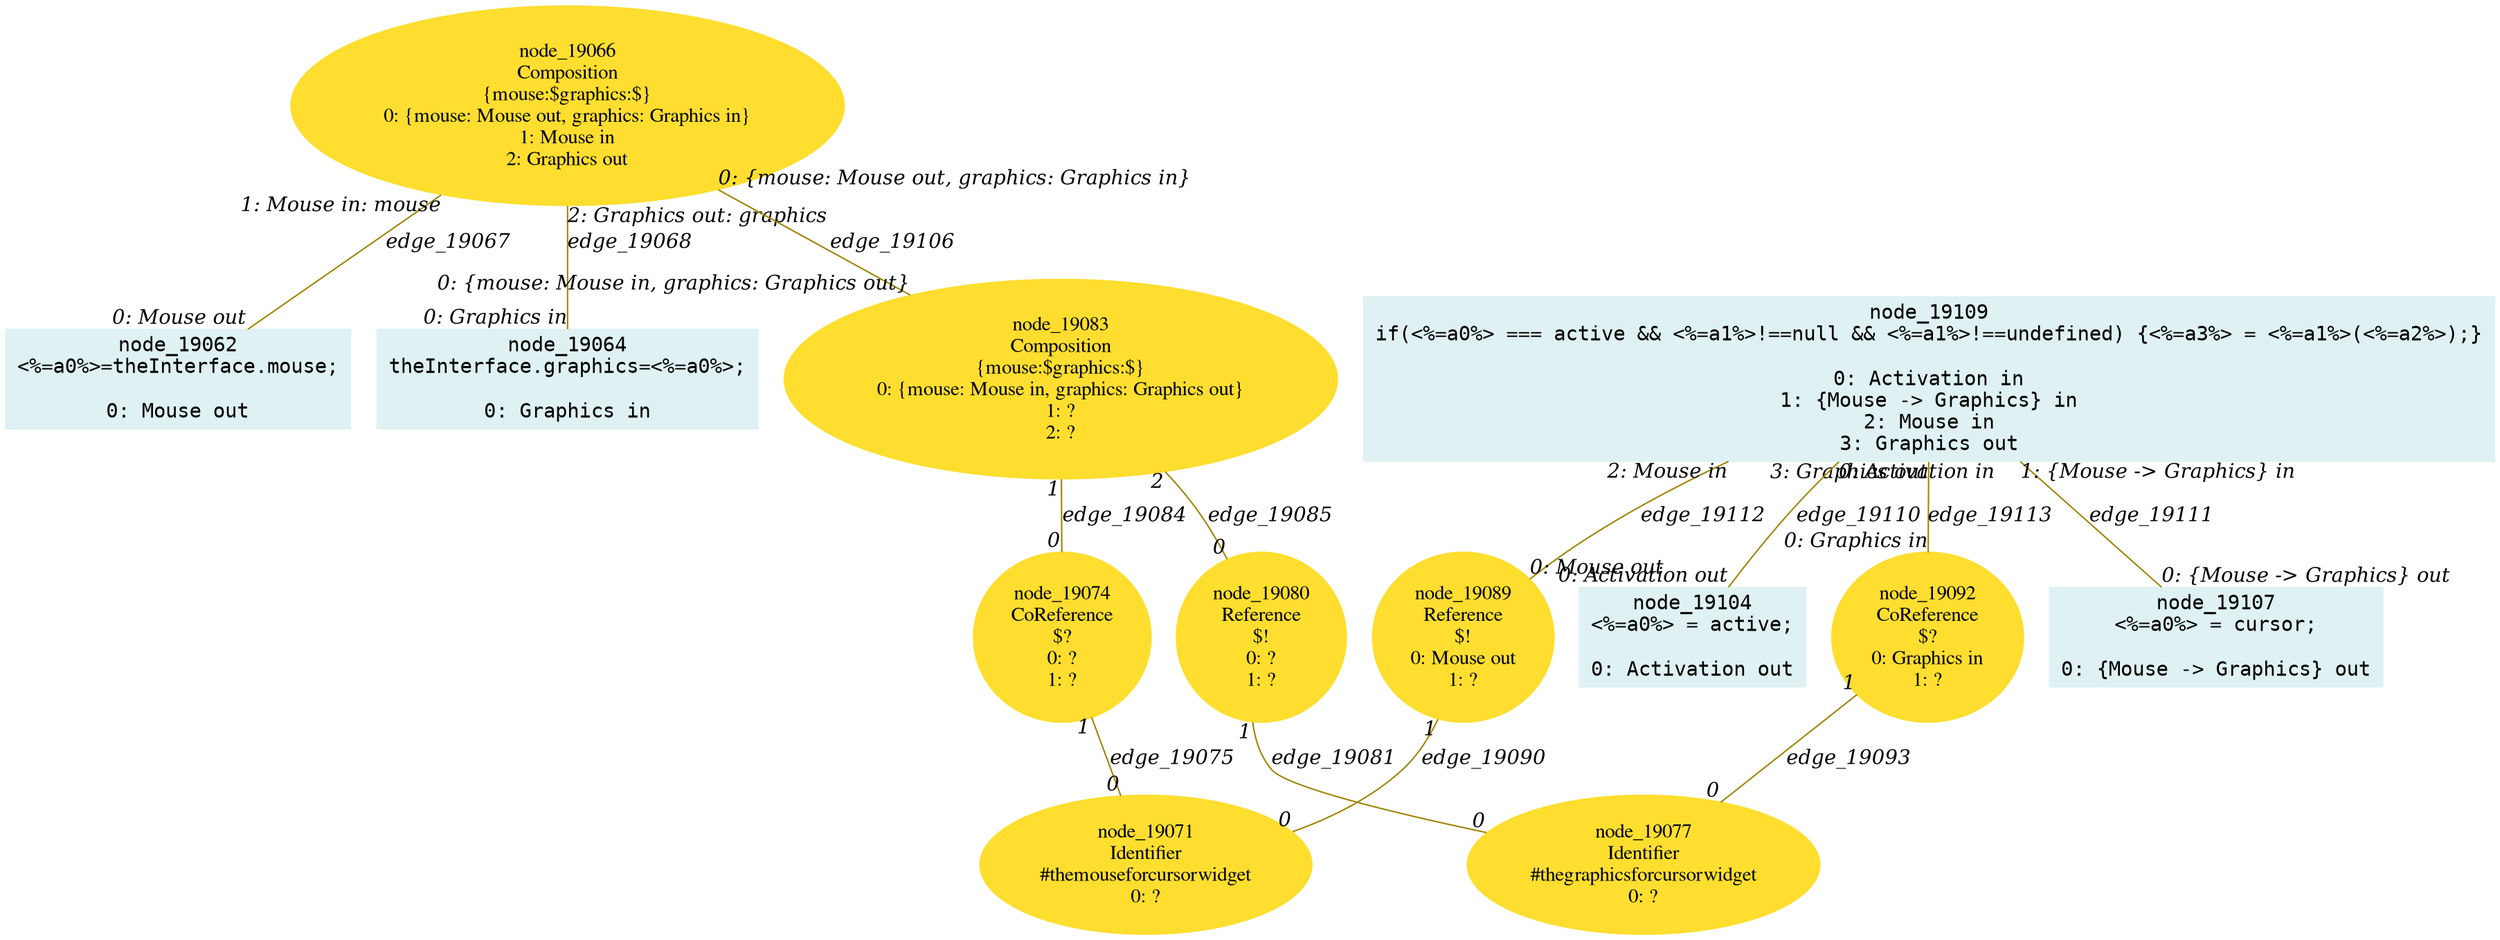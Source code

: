 digraph g{node_19062 [shape="box", style="filled", color="#dff1f2", fontname="Courier", label="node_19062
<%=a0%>=theInterface.mouse;

0: Mouse out" ]
node_19064 [shape="box", style="filled", color="#dff1f2", fontname="Courier", label="node_19064
theInterface.graphics=<%=a0%>;

0: Graphics in" ]
node_19066 [shape="ellipse", style="filled", color="#ffde2f", fontname="Times", label="node_19066
Composition
{mouse:$graphics:$}
0: {mouse: Mouse out, graphics: Graphics in}
1: Mouse in
2: Graphics out" ]
node_19071 [shape="ellipse", style="filled", color="#ffde2f", fontname="Times", label="node_19071
Identifier
#themouseforcursorwidget
0: ?" ]
node_19074 [shape="ellipse", style="filled", color="#ffde2f", fontname="Times", label="node_19074
CoReference
$?
0: ?
1: ?" ]
node_19077 [shape="ellipse", style="filled", color="#ffde2f", fontname="Times", label="node_19077
Identifier
#thegraphicsforcursorwidget
0: ?" ]
node_19080 [shape="ellipse", style="filled", color="#ffde2f", fontname="Times", label="node_19080
Reference
$!
0: ?
1: ?" ]
node_19083 [shape="ellipse", style="filled", color="#ffde2f", fontname="Times", label="node_19083
Composition
{mouse:$graphics:$}
0: {mouse: Mouse in, graphics: Graphics out}
1: ?
2: ?" ]
node_19089 [shape="ellipse", style="filled", color="#ffde2f", fontname="Times", label="node_19089
Reference
$!
0: Mouse out
1: ?" ]
node_19092 [shape="ellipse", style="filled", color="#ffde2f", fontname="Times", label="node_19092
CoReference
$?
0: Graphics in
1: ?" ]
node_19104 [shape="box", style="filled", color="#dff1f2", fontname="Courier", label="node_19104
<%=a0%> = active;

0: Activation out" ]
node_19107 [shape="box", style="filled", color="#dff1f2", fontname="Courier", label="node_19107
<%=a0%> = cursor;

0: {Mouse -> Graphics} out" ]
node_19109 [shape="box", style="filled", color="#dff1f2", fontname="Courier", label="node_19109
if(<%=a0%> === active && <%=a1%>!==null && <%=a1%>!==undefined) {<%=a3%> = <%=a1%>(<%=a2%>);}

0: Activation in
1: {Mouse -> Graphics} in
2: Mouse in
3: Graphics out" ]
node_19066 -> node_19062 [dir=none, arrowHead=none, fontname="Times-Italic", arrowsize=1, color="#9d8400", label="edge_19067",  headlabel="0: Mouse out", taillabel="1: Mouse in: mouse" ]
node_19066 -> node_19064 [dir=none, arrowHead=none, fontname="Times-Italic", arrowsize=1, color="#9d8400", label="edge_19068",  headlabel="0: Graphics in", taillabel="2: Graphics out: graphics" ]
node_19074 -> node_19071 [dir=none, arrowHead=none, fontname="Times-Italic", arrowsize=1, color="#9d8400", label="edge_19075",  headlabel="0", taillabel="1" ]
node_19080 -> node_19077 [dir=none, arrowHead=none, fontname="Times-Italic", arrowsize=1, color="#9d8400", label="edge_19081",  headlabel="0", taillabel="1" ]
node_19083 -> node_19074 [dir=none, arrowHead=none, fontname="Times-Italic", arrowsize=1, color="#9d8400", label="edge_19084",  headlabel="0", taillabel="1" ]
node_19083 -> node_19080 [dir=none, arrowHead=none, fontname="Times-Italic", arrowsize=1, color="#9d8400", label="edge_19085",  headlabel="0", taillabel="2" ]
node_19089 -> node_19071 [dir=none, arrowHead=none, fontname="Times-Italic", arrowsize=1, color="#9d8400", label="edge_19090",  headlabel="0", taillabel="1" ]
node_19092 -> node_19077 [dir=none, arrowHead=none, fontname="Times-Italic", arrowsize=1, color="#9d8400", label="edge_19093",  headlabel="0", taillabel="1" ]
node_19066 -> node_19083 [dir=none, arrowHead=none, fontname="Times-Italic", arrowsize=1, color="#9d8400", label="edge_19106",  headlabel="0: {mouse: Mouse in, graphics: Graphics out}", taillabel="0: {mouse: Mouse out, graphics: Graphics in}" ]
node_19109 -> node_19104 [dir=none, arrowHead=none, fontname="Times-Italic", arrowsize=1, color="#9d8400", label="edge_19110",  headlabel="0: Activation out", taillabel="0: Activation in" ]
node_19109 -> node_19107 [dir=none, arrowHead=none, fontname="Times-Italic", arrowsize=1, color="#9d8400", label="edge_19111",  headlabel="0: {Mouse -> Graphics} out", taillabel="1: {Mouse -> Graphics} in" ]
node_19109 -> node_19089 [dir=none, arrowHead=none, fontname="Times-Italic", arrowsize=1, color="#9d8400", label="edge_19112",  headlabel="0: Mouse out", taillabel="2: Mouse in" ]
node_19109 -> node_19092 [dir=none, arrowHead=none, fontname="Times-Italic", arrowsize=1, color="#9d8400", label="edge_19113",  headlabel="0: Graphics in", taillabel="3: Graphics out" ]
}